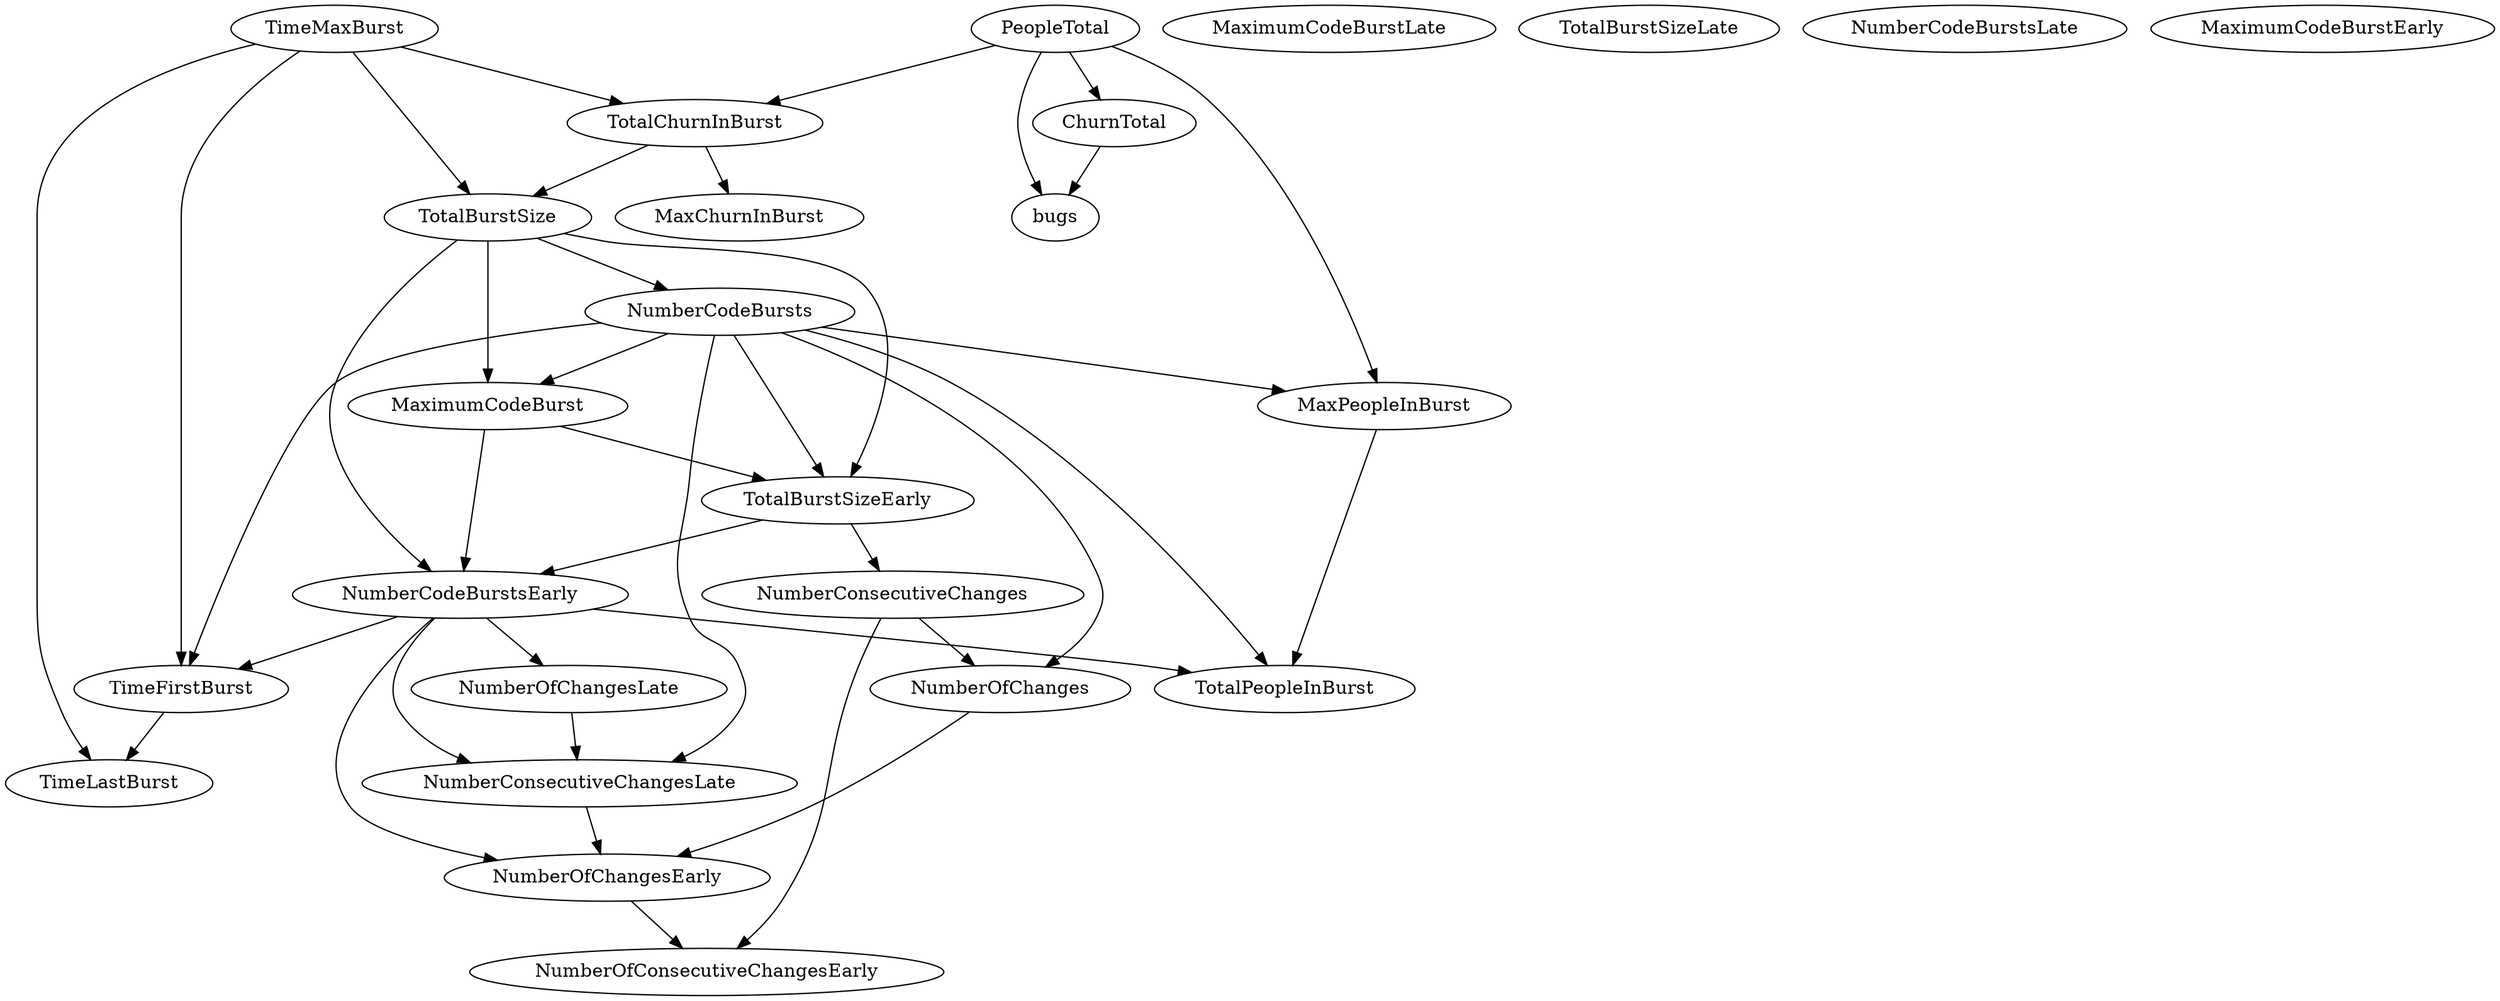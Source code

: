 digraph {
   TotalPeopleInBurst;
   MaximumCodeBurstLate;
   NumberOfChanges;
   MaxPeopleInBurst;
   TotalBurstSizeLate;
   NumberCodeBurstsLate;
   NumberOfChangesLate;
   NumberOfChangesEarly;
   MaxChurnInBurst;
   MaximumCodeBurstEarly;
   NumberCodeBurstsEarly;
   TimeFirstBurst;
   TotalChurnInBurst;
   ChurnTotal;
   MaximumCodeBurst;
   NumberOfConsecutiveChangesEarly;
   NumberConsecutiveChangesLate;
   TotalBurstSizeEarly;
   TotalBurstSize;
   TimeMaxBurst;
   NumberConsecutiveChanges;
   TimeLastBurst;
   NumberCodeBursts;
   PeopleTotal;
   bugs;
   NumberOfChanges -> NumberOfChangesEarly;
   MaxPeopleInBurst -> TotalPeopleInBurst;
   NumberOfChangesLate -> NumberConsecutiveChangesLate;
   NumberOfChangesEarly -> NumberOfConsecutiveChangesEarly;
   NumberCodeBurstsEarly -> TotalPeopleInBurst;
   NumberCodeBurstsEarly -> NumberOfChangesLate;
   NumberCodeBurstsEarly -> NumberOfChangesEarly;
   NumberCodeBurstsEarly -> TimeFirstBurst;
   NumberCodeBurstsEarly -> NumberConsecutiveChangesLate;
   TimeFirstBurst -> TimeLastBurst;
   TotalChurnInBurst -> MaxChurnInBurst;
   TotalChurnInBurst -> TotalBurstSize;
   ChurnTotal -> bugs;
   MaximumCodeBurst -> NumberCodeBurstsEarly;
   MaximumCodeBurst -> TotalBurstSizeEarly;
   NumberConsecutiveChangesLate -> NumberOfChangesEarly;
   TotalBurstSizeEarly -> NumberCodeBurstsEarly;
   TotalBurstSizeEarly -> NumberConsecutiveChanges;
   TotalBurstSize -> NumberCodeBurstsEarly;
   TotalBurstSize -> MaximumCodeBurst;
   TotalBurstSize -> TotalBurstSizeEarly;
   TotalBurstSize -> NumberCodeBursts;
   TimeMaxBurst -> TimeFirstBurst;
   TimeMaxBurst -> TotalChurnInBurst;
   TimeMaxBurst -> TotalBurstSize;
   TimeMaxBurst -> TimeLastBurst;
   NumberConsecutiveChanges -> NumberOfChanges;
   NumberConsecutiveChanges -> NumberOfConsecutiveChangesEarly;
   NumberCodeBursts -> TotalPeopleInBurst;
   NumberCodeBursts -> NumberOfChanges;
   NumberCodeBursts -> MaxPeopleInBurst;
   NumberCodeBursts -> TimeFirstBurst;
   NumberCodeBursts -> MaximumCodeBurst;
   NumberCodeBursts -> NumberConsecutiveChangesLate;
   NumberCodeBursts -> TotalBurstSizeEarly;
   PeopleTotal -> MaxPeopleInBurst;
   PeopleTotal -> TotalChurnInBurst;
   PeopleTotal -> ChurnTotal;
   PeopleTotal -> bugs;
}
